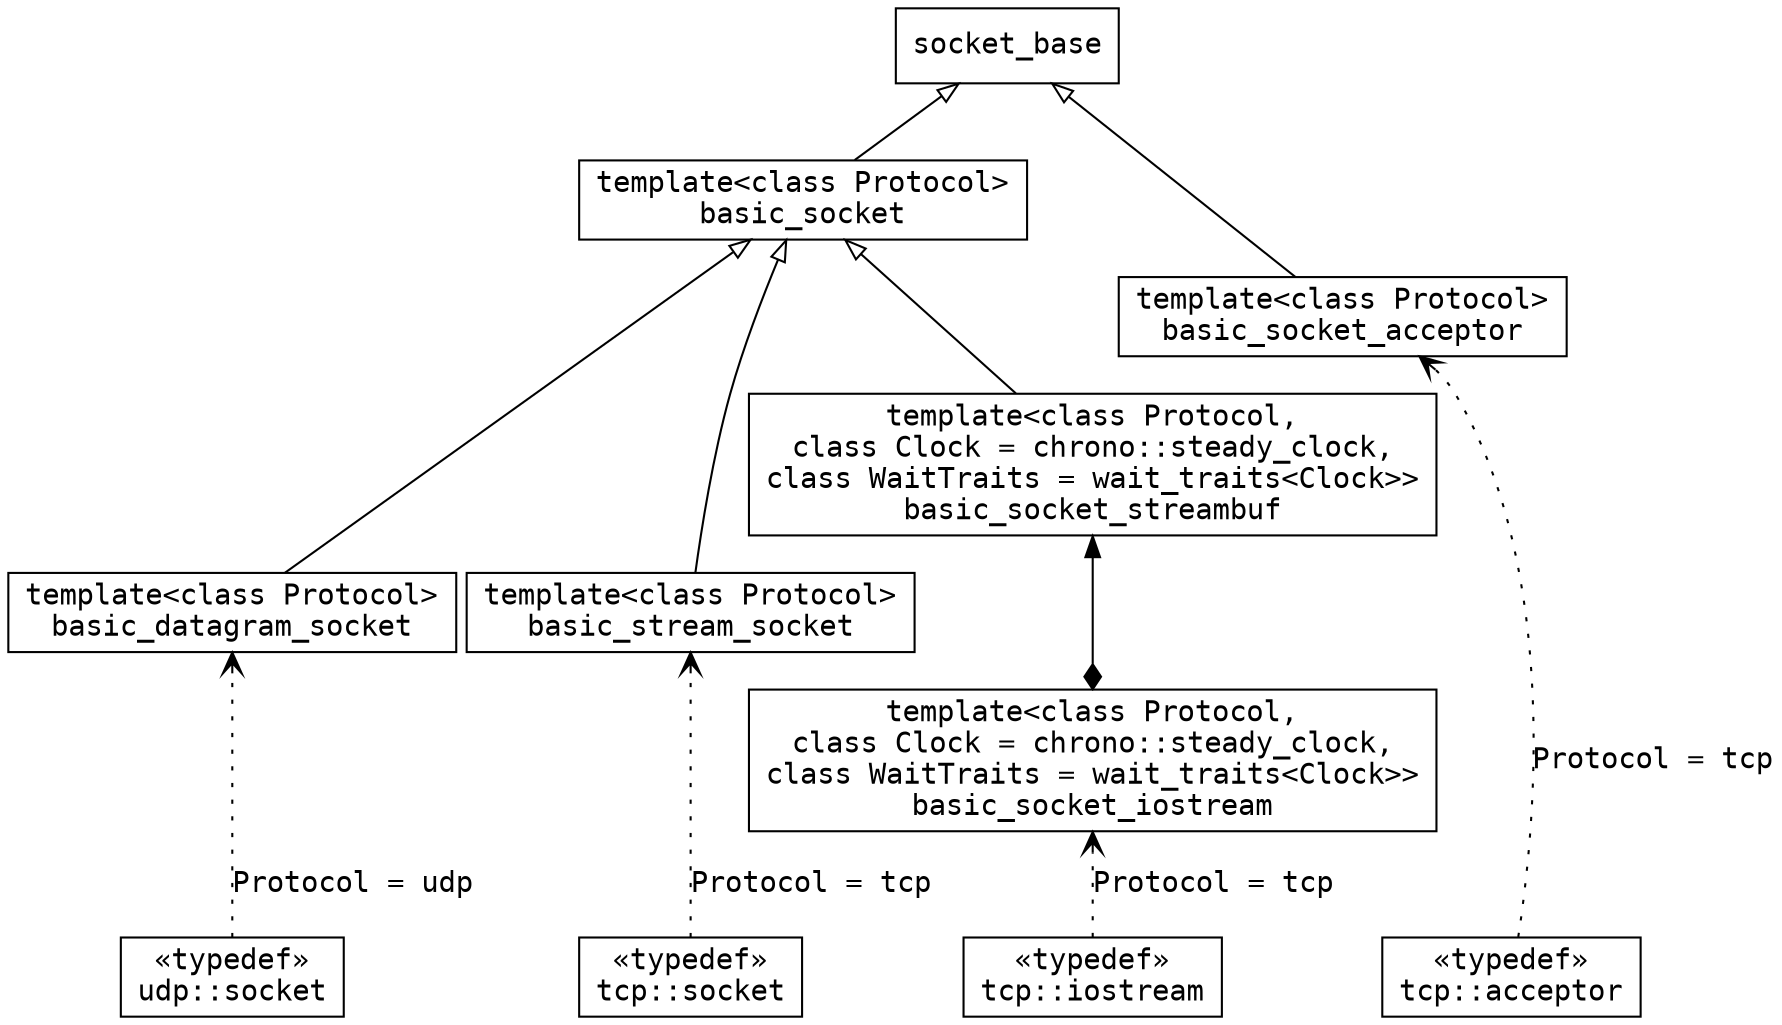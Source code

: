 digraph G {
  rankdir = "BT";

  node [
    shape = "box";
    fontname = "Consolas";
    labeljust = "l";
  ];

  socket_base [
    label = "socket_base"
  ];

  basic_socket [
    label = "template<class Protocol>\nbasic_socket"
  ];

  basic_datagram_socket [
    label = "template<class Protocol>\nbasic_datagram_socket"
  ];

  basic_stream_socket [
    label = "template<class Protocol>\nbasic_stream_socket"
  ];

  basic_socket_acceptor [
    label = "template<class Protocol>\nbasic_socket_acceptor"
  ];

  basic_socket_streambuf [
    label = "template<class Protocol,\nclass Clock = chrono::steady_clock,\nclass WaitTraits = wait_traits<Clock>>\nbasic_socket_streambuf"
  ];

  basic_socket_iostream [
    label = "template<class Protocol,\nclass Clock = chrono::steady_clock,\nclass WaitTraits = wait_traits<Clock>>\nbasic_socket_iostream"
  ];

  subgraph T {
    rank = "same";

    udp_socket [
      label = "&laquo;typedef&raquo;\nudp::socket"
    ];

    tcp_socket [
      label = "&laquo;typedef&raquo;\ntcp::socket"
    ];

    tcp_acceptor [
      label = "&laquo;typedef&raquo;\ntcp::acceptor"
    ];

    tcp_iostream [
      label = "&laquo;typedef&raquo;\ntcp::iostream"
    ];
  }

  {
    edge [ arrowhead = "onormal" ];
    basic_socket -> socket_base;
    basic_socket_acceptor -> socket_base;
    basic_stream_socket -> basic_socket;
    basic_datagram_socket -> basic_socket;
    basic_socket_streambuf -> basic_socket;
  }

  {
    edge [ arrowtail = "diamond", dir = "both" ];
    basic_socket_iostream -> basic_socket_streambuf;
  }

  {
    edge [ arrowhead = "open", style = "dotted", fontname = "Consolas" ];
    tcp_socket -> basic_stream_socket [ label = "Protocol = tcp" ];
    tcp_acceptor -> basic_socket_acceptor [ label = "Protocol = tcp" ];
    tcp_iostream -> basic_socket_iostream [ label = "Protocol = tcp" ];
    udp_socket -> basic_datagram_socket [ label = "Protocol = udp" ];
  }
}
